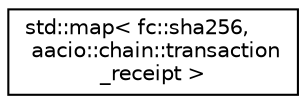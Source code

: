 digraph "Graphical Class Hierarchy"
{
  edge [fontname="Helvetica",fontsize="10",labelfontname="Helvetica",labelfontsize="10"];
  node [fontname="Helvetica",fontsize="10",shape=record];
  rankdir="LR";
  Node0 [label="std::map\< fc::sha256,\l aacio::chain::transaction\l_receipt \>",height=0.2,width=0.4,color="black", fillcolor="white", style="filled",URL="$classstd_1_1map.html"];
}
